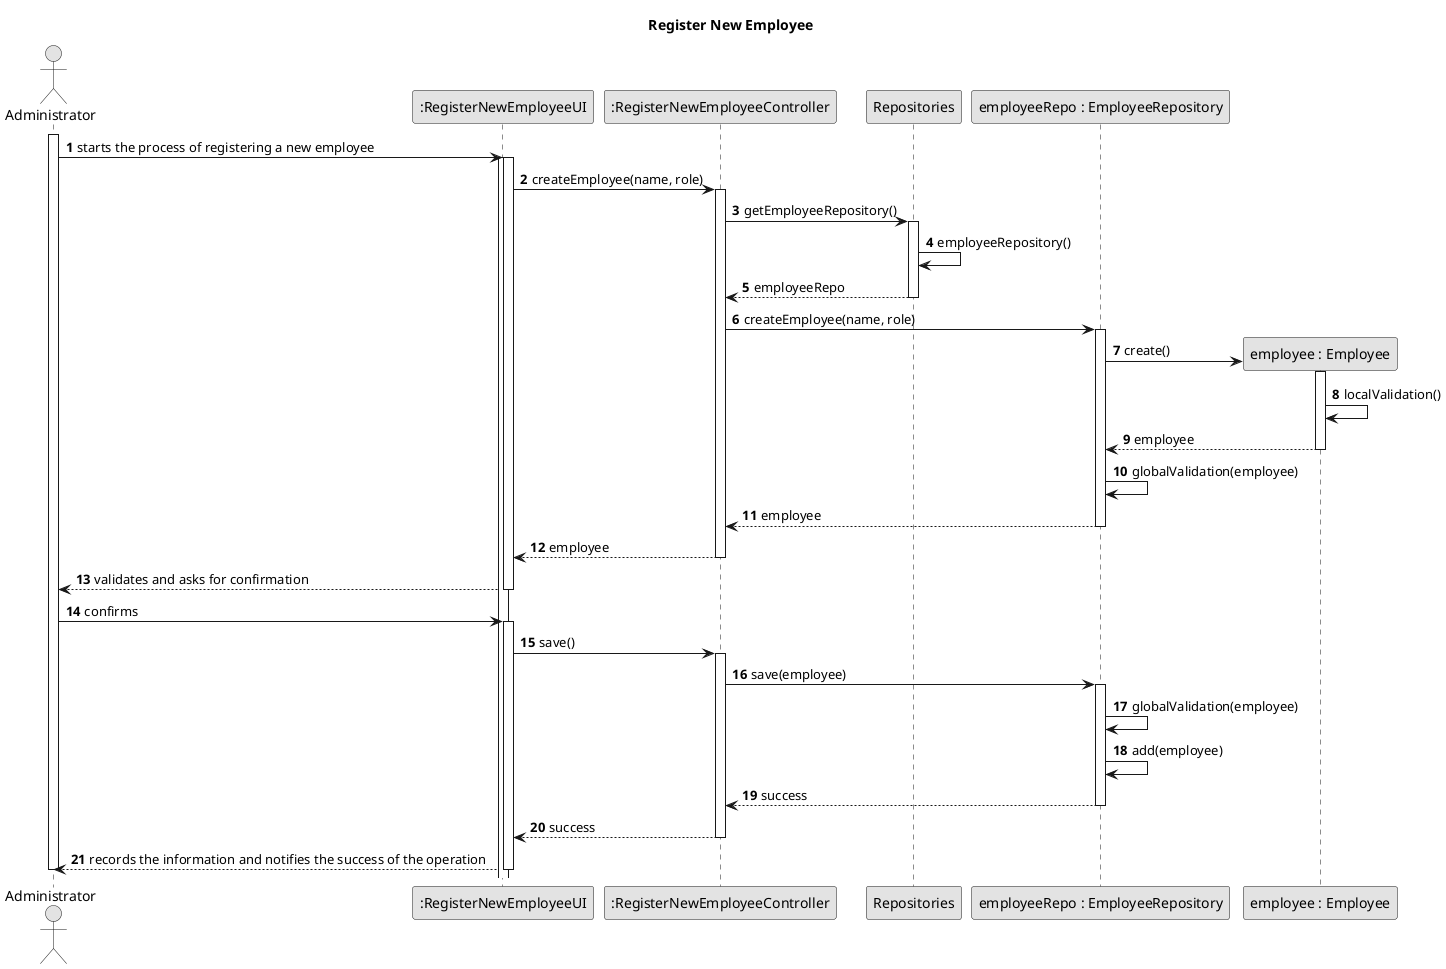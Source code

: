 @startuml
skinparam monochrome true
skinparam packageStyle rectangle
skinparam shadowing false

title Register New Employee

autonumber

actor Administrator
participant ":RegisterNewEmployeeUI" as ui
participant ":RegisterNewEmployeeController" as ctrl
participant Repositories
participant "employeeRepo : EmployeeRepository" as employeeRepo
participant "employee : Employee" as employee

activate Administrator

    Administrator -> ui : starts the process of registering a new employee
    activate ui


    activate ui
        ui -> ctrl : createEmployee(name, role)
        activate ctrl
            ctrl -> Repositories : getEmployeeRepository()
            activate Repositories
                Repositories -> Repositories : employeeRepository()
                Repositories --> ctrl : employeeRepo
            deactivate Repositories
            ctrl -> employeeRepo : createEmployee(name, role)
            activate employeeRepo
                employeeRepo -> employee** : create()
                activate employee
                    employee -> employee : localValidation()
                    employee --> employeeRepo : employee
                deactivate employee
                employeeRepo -> employeeRepo : globalValidation(employee)
                employeeRepo --> ctrl : employee
            deactivate employeeRepo
            ctrl --> ui : employee
        deactivate ctrl
        ui --> Administrator : validates and asks for confirmation
    deactivate ui

    Administrator -> ui : confirms
    activate ui
        ui -> ctrl : save()
        activate ctrl
            ctrl -> employeeRepo : save(employee)
            activate employeeRepo
                employeeRepo -> employeeRepo : globalValidation(employee)
                employeeRepo -> employeeRepo : add(employee)
                employeeRepo --> ctrl : success
            deactivate employeeRepo
            ctrl --> ui : success
        deactivate ctrl
        ui --> Administrator : records the information and notifies the success of the operation
    deactivate ui
deactivate Administrator

@enduml
